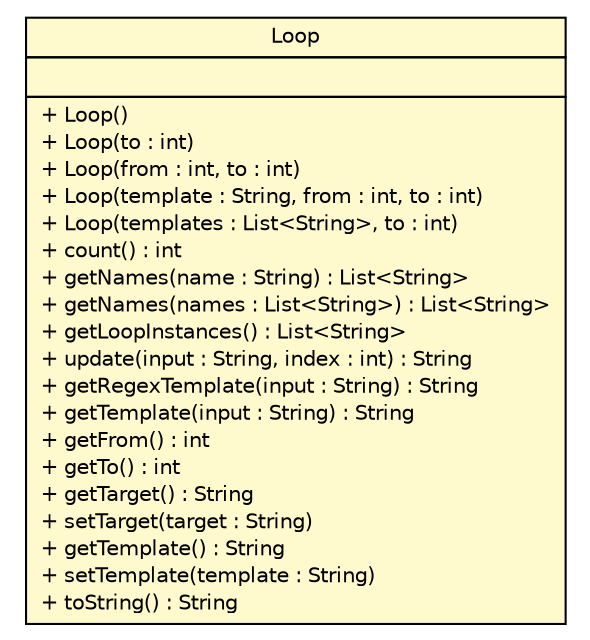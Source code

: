 #!/usr/local/bin/dot
#
# Class diagram 
# Generated by UMLGraph version R5_6 (http://www.umlgraph.org/)
#

digraph G {
	edge [fontname="Helvetica",fontsize=10,labelfontname="Helvetica",labelfontsize=10];
	node [fontname="Helvetica",fontsize=10,shape=plaintext];
	nodesep=0.25;
	ranksep=0.5;
	// sorcer.co.Loop
	c279042 [label=<<table title="sorcer.co.Loop" border="0" cellborder="1" cellspacing="0" cellpadding="2" port="p" bgcolor="lemonChiffon" href="./Loop.html">
		<tr><td><table border="0" cellspacing="0" cellpadding="1">
<tr><td align="center" balign="center"> Loop </td></tr>
		</table></td></tr>
		<tr><td><table border="0" cellspacing="0" cellpadding="1">
<tr><td align="left" balign="left">  </td></tr>
		</table></td></tr>
		<tr><td><table border="0" cellspacing="0" cellpadding="1">
<tr><td align="left" balign="left"> + Loop() </td></tr>
<tr><td align="left" balign="left"> + Loop(to : int) </td></tr>
<tr><td align="left" balign="left"> + Loop(from : int, to : int) </td></tr>
<tr><td align="left" balign="left"> + Loop(template : String, from : int, to : int) </td></tr>
<tr><td align="left" balign="left"> + Loop(templates : List&lt;String&gt;, to : int) </td></tr>
<tr><td align="left" balign="left"> + count() : int </td></tr>
<tr><td align="left" balign="left"> + getNames(name : String) : List&lt;String&gt; </td></tr>
<tr><td align="left" balign="left"> + getNames(names : List&lt;String&gt;) : List&lt;String&gt; </td></tr>
<tr><td align="left" balign="left"> + getLoopInstances() : List&lt;String&gt; </td></tr>
<tr><td align="left" balign="left"> + update(input : String, index : int) : String </td></tr>
<tr><td align="left" balign="left"> + getRegexTemplate(input : String) : String </td></tr>
<tr><td align="left" balign="left"> + getTemplate(input : String) : String </td></tr>
<tr><td align="left" balign="left"> + getFrom() : int </td></tr>
<tr><td align="left" balign="left"> + getTo() : int </td></tr>
<tr><td align="left" balign="left"> + getTarget() : String </td></tr>
<tr><td align="left" balign="left"> + setTarget(target : String) </td></tr>
<tr><td align="left" balign="left"> + getTemplate() : String </td></tr>
<tr><td align="left" balign="left"> + setTemplate(template : String) </td></tr>
<tr><td align="left" balign="left"> + toString() : String </td></tr>
		</table></td></tr>
		</table>>, URL="./Loop.html", fontname="Helvetica", fontcolor="black", fontsize=10.0];
}

